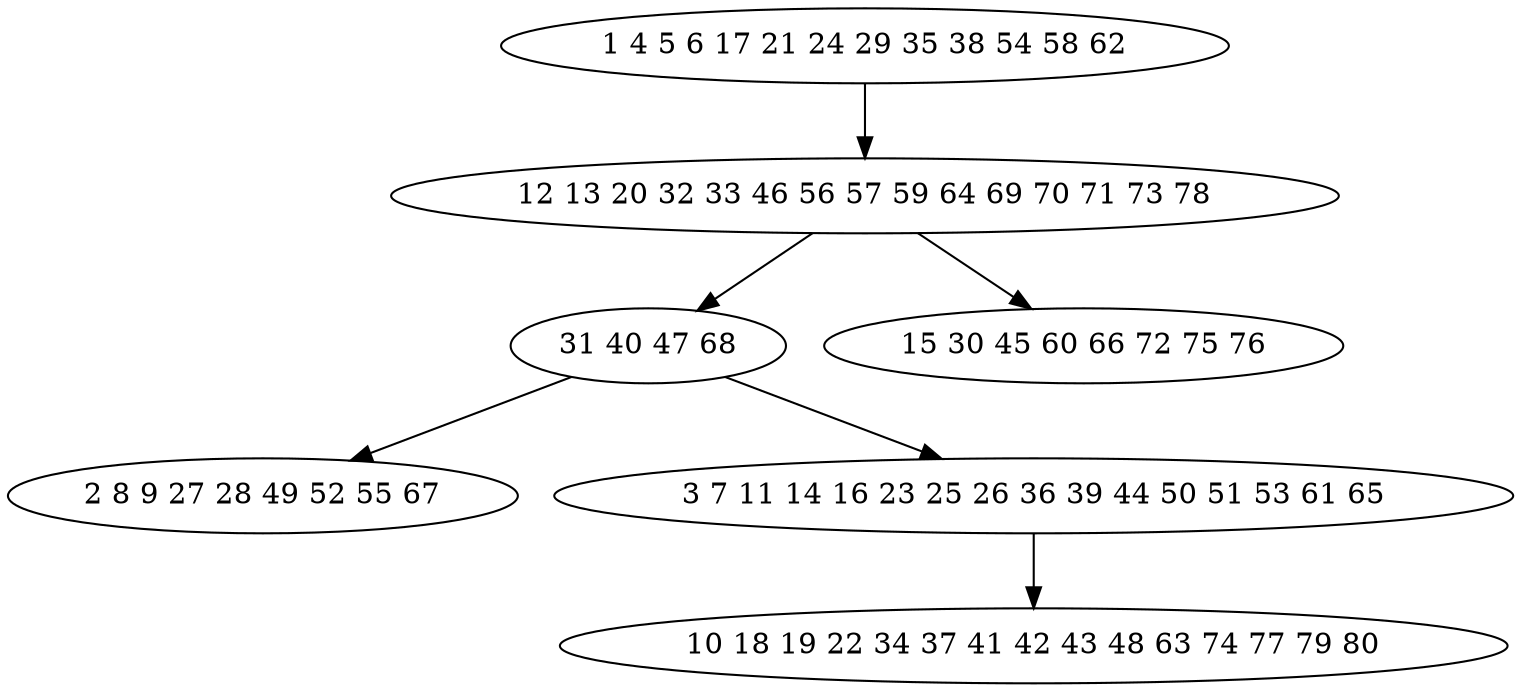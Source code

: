digraph true_tree {
	"0" -> "1"
	"1" -> "2"
	"2" -> "3"
	"2" -> "4"
	"1" -> "5"
	"4" -> "6"
	"0" [label="1 4 5 6 17 21 24 29 35 38 54 58 62"];
	"1" [label="12 13 20 32 33 46 56 57 59 64 69 70 71 73 78"];
	"2" [label="31 40 47 68"];
	"3" [label="2 8 9 27 28 49 52 55 67"];
	"4" [label="3 7 11 14 16 23 25 26 36 39 44 50 51 53 61 65"];
	"5" [label="15 30 45 60 66 72 75 76"];
	"6" [label="10 18 19 22 34 37 41 42 43 48 63 74 77 79 80"];
}

